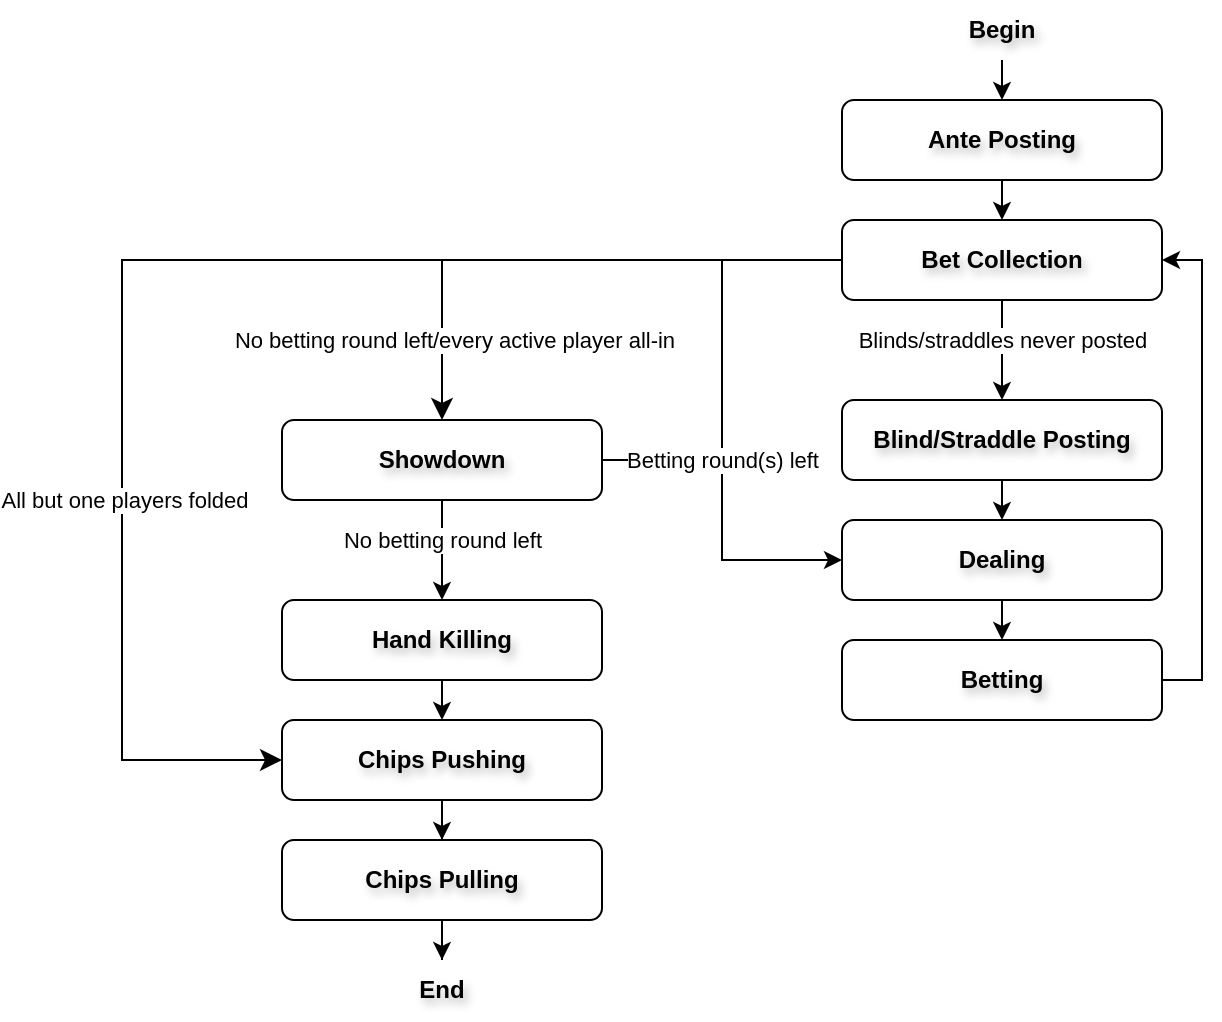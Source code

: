<mxfile version="24.0.8" type="device">
  <diagram name="Page-1" id="LFfkQpYUeUAaiLpouUiH">
    <mxGraphModel dx="1136" dy="616" grid="1" gridSize="10" guides="1" tooltips="1" connect="1" arrows="1" fold="1" page="1" pageScale="1" pageWidth="850" pageHeight="1100" math="0" shadow="0">
      <root>
        <mxCell id="0" />
        <mxCell id="1" parent="0" />
        <mxCell id="Lo8mRNIoNc1RMS36hWlY-57" value="" style="endArrow=none;html=1;rounded=0;" edge="1" parent="1">
          <mxGeometry width="50" height="50" relative="1" as="geometry">
            <mxPoint x="360" y="310" as="sourcePoint" />
            <mxPoint x="420" y="310" as="targetPoint" />
          </mxGeometry>
        </mxCell>
        <mxCell id="Lo8mRNIoNc1RMS36hWlY-18" style="edgeStyle=orthogonalEdgeStyle;rounded=0;orthogonalLoop=1;jettySize=auto;html=1;entryX=0.5;entryY=0;entryDx=0;entryDy=0;exitX=0.5;exitY=1;exitDx=0;exitDy=0;fontFamily=Helvetica;" edge="1" parent="1" source="Lo8mRNIoNc1RMS36hWlY-1" target="Lo8mRNIoNc1RMS36hWlY-2">
          <mxGeometry relative="1" as="geometry">
            <mxPoint x="560" y="160" as="sourcePoint" />
          </mxGeometry>
        </mxCell>
        <mxCell id="Lo8mRNIoNc1RMS36hWlY-1" value="Ante Posting" style="rounded=1;whiteSpace=wrap;html=1;fontStyle=1;fontFamily=Helvetica;textShadow=1;" vertex="1" parent="1">
          <mxGeometry x="480" y="130" width="160" height="40" as="geometry" />
        </mxCell>
        <mxCell id="Lo8mRNIoNc1RMS36hWlY-2" value="Bet Collection" style="rounded=1;whiteSpace=wrap;html=1;fontStyle=1;fontFamily=Helvetica;textShadow=1;" vertex="1" parent="1">
          <mxGeometry x="480" y="190" width="160" height="40" as="geometry" />
        </mxCell>
        <mxCell id="Lo8mRNIoNc1RMS36hWlY-41" style="edgeStyle=orthogonalEdgeStyle;rounded=0;orthogonalLoop=1;jettySize=auto;html=1;exitX=0.5;exitY=1;exitDx=0;exitDy=0;entryX=0.5;entryY=0;entryDx=0;entryDy=0;" edge="1" parent="1" source="Lo8mRNIoNc1RMS36hWlY-3" target="Lo8mRNIoNc1RMS36hWlY-4">
          <mxGeometry relative="1" as="geometry" />
        </mxCell>
        <mxCell id="Lo8mRNIoNc1RMS36hWlY-3" value="Blind/Straddle Posting" style="rounded=1;whiteSpace=wrap;html=1;fontStyle=1;fontFamily=Helvetica;textShadow=1;" vertex="1" parent="1">
          <mxGeometry x="480" y="280" width="160" height="40" as="geometry" />
        </mxCell>
        <mxCell id="Lo8mRNIoNc1RMS36hWlY-43" style="edgeStyle=orthogonalEdgeStyle;rounded=0;orthogonalLoop=1;jettySize=auto;html=1;exitX=0.5;exitY=1;exitDx=0;exitDy=0;entryX=0.5;entryY=0;entryDx=0;entryDy=0;" edge="1" parent="1" source="Lo8mRNIoNc1RMS36hWlY-4" target="Lo8mRNIoNc1RMS36hWlY-5">
          <mxGeometry relative="1" as="geometry" />
        </mxCell>
        <mxCell id="Lo8mRNIoNc1RMS36hWlY-4" value="Dealing" style="rounded=1;whiteSpace=wrap;html=1;fontStyle=1;fontFamily=Helvetica;textShadow=1;" vertex="1" parent="1">
          <mxGeometry x="480" y="340" width="160" height="40" as="geometry" />
        </mxCell>
        <mxCell id="Lo8mRNIoNc1RMS36hWlY-46" style="edgeStyle=orthogonalEdgeStyle;rounded=0;orthogonalLoop=1;jettySize=auto;html=1;exitX=1;exitY=0.5;exitDx=0;exitDy=0;entryX=1;entryY=0.5;entryDx=0;entryDy=0;" edge="1" parent="1" source="Lo8mRNIoNc1RMS36hWlY-5" target="Lo8mRNIoNc1RMS36hWlY-2">
          <mxGeometry relative="1" as="geometry">
            <Array as="points">
              <mxPoint x="660" y="420" />
              <mxPoint x="660" y="210" />
            </Array>
          </mxGeometry>
        </mxCell>
        <mxCell id="Lo8mRNIoNc1RMS36hWlY-5" value="Betting" style="rounded=1;whiteSpace=wrap;html=1;fontStyle=1;fontFamily=Helvetica;textShadow=1;" vertex="1" parent="1">
          <mxGeometry x="480" y="400" width="160" height="40" as="geometry" />
        </mxCell>
        <mxCell id="Lo8mRNIoNc1RMS36hWlY-10" value="" style="edgeStyle=orthogonalEdgeStyle;rounded=0;orthogonalLoop=1;jettySize=auto;html=1;fontFamily=Helvetica;" edge="1" parent="1" source="Lo8mRNIoNc1RMS36hWlY-6" target="Lo8mRNIoNc1RMS36hWlY-7">
          <mxGeometry relative="1" as="geometry" />
        </mxCell>
        <mxCell id="Lo8mRNIoNc1RMS36hWlY-6" value="Chips Pushing" style="rounded=1;whiteSpace=wrap;html=1;fontStyle=1;fontFamily=Helvetica;textShadow=1;" vertex="1" parent="1">
          <mxGeometry x="200" y="440" width="160" height="40" as="geometry" />
        </mxCell>
        <mxCell id="Lo8mRNIoNc1RMS36hWlY-12" style="edgeStyle=orthogonalEdgeStyle;rounded=0;orthogonalLoop=1;jettySize=auto;html=1;entryX=0.5;entryY=0;entryDx=0;entryDy=0;fontFamily=Helvetica;" edge="1" parent="1" source="Lo8mRNIoNc1RMS36hWlY-7" target="Lo8mRNIoNc1RMS36hWlY-15">
          <mxGeometry relative="1" as="geometry">
            <mxPoint x="280" y="630" as="targetPoint" />
          </mxGeometry>
        </mxCell>
        <mxCell id="Lo8mRNIoNc1RMS36hWlY-7" value="Chips Pulling" style="rounded=1;whiteSpace=wrap;html=1;fontStyle=1;fontFamily=Helvetica;textShadow=1;" vertex="1" parent="1">
          <mxGeometry x="200" y="500" width="160" height="40" as="geometry" />
        </mxCell>
        <mxCell id="Lo8mRNIoNc1RMS36hWlY-48" style="edgeStyle=orthogonalEdgeStyle;rounded=0;orthogonalLoop=1;jettySize=auto;html=1;exitX=0.5;exitY=1;exitDx=0;exitDy=0;entryX=0.5;entryY=0;entryDx=0;entryDy=0;" edge="1" parent="1" source="Lo8mRNIoNc1RMS36hWlY-8" target="Lo8mRNIoNc1RMS36hWlY-6">
          <mxGeometry relative="1" as="geometry" />
        </mxCell>
        <mxCell id="Lo8mRNIoNc1RMS36hWlY-8" value="Hand Killing" style="rounded=1;whiteSpace=wrap;html=1;fontStyle=1;fontFamily=Helvetica;textShadow=1;" vertex="1" parent="1">
          <mxGeometry x="200" y="380" width="160" height="40" as="geometry" />
        </mxCell>
        <mxCell id="Lo8mRNIoNc1RMS36hWlY-34" style="edgeStyle=orthogonalEdgeStyle;rounded=0;orthogonalLoop=1;jettySize=auto;html=1;entryX=0;entryY=0.5;entryDx=0;entryDy=0;fontFamily=Helvetica;" edge="1" parent="1" target="Lo8mRNIoNc1RMS36hWlY-4">
          <mxGeometry relative="1" as="geometry">
            <mxPoint x="420" y="210" as="sourcePoint" />
            <Array as="points">
              <mxPoint x="420" y="310" />
              <mxPoint x="420" y="390" />
            </Array>
          </mxGeometry>
        </mxCell>
        <mxCell id="Lo8mRNIoNc1RMS36hWlY-35" value="Betting round(s) left" style="edgeLabel;html=1;align=center;verticalAlign=middle;resizable=0;points=[];fontFamily=Helvetica;" vertex="1" connectable="0" parent="Lo8mRNIoNc1RMS36hWlY-34">
          <mxGeometry x="-0.001" relative="1" as="geometry">
            <mxPoint y="-5" as="offset" />
          </mxGeometry>
        </mxCell>
        <mxCell id="Lo8mRNIoNc1RMS36hWlY-39" style="edgeStyle=orthogonalEdgeStyle;rounded=0;orthogonalLoop=1;jettySize=auto;html=1;exitX=0.5;exitY=1;exitDx=0;exitDy=0;entryX=0.5;entryY=0;entryDx=0;entryDy=0;fontFamily=Helvetica;" edge="1" parent="1" source="Lo8mRNIoNc1RMS36hWlY-9" target="Lo8mRNIoNc1RMS36hWlY-8">
          <mxGeometry relative="1" as="geometry" />
        </mxCell>
        <mxCell id="Lo8mRNIoNc1RMS36hWlY-40" value="No betting round left" style="edgeLabel;html=1;align=center;verticalAlign=middle;resizable=0;points=[];fontFamily=Helvetica;" vertex="1" connectable="0" parent="Lo8mRNIoNc1RMS36hWlY-39">
          <mxGeometry x="-0.014" relative="1" as="geometry">
            <mxPoint y="-5" as="offset" />
          </mxGeometry>
        </mxCell>
        <mxCell id="Lo8mRNIoNc1RMS36hWlY-9" value="Showdown" style="rounded=1;whiteSpace=wrap;html=1;fontStyle=1;fontFamily=Helvetica;textShadow=1;" vertex="1" parent="1">
          <mxGeometry x="200" y="290" width="160" height="40" as="geometry" />
        </mxCell>
        <mxCell id="Lo8mRNIoNc1RMS36hWlY-15" value="End" style="text;html=1;align=center;verticalAlign=middle;whiteSpace=wrap;rounded=0;fontStyle=1;fontFamily=Helvetica;textShadow=1;" vertex="1" parent="1">
          <mxGeometry x="250" y="560" width="60" height="30" as="geometry" />
        </mxCell>
        <mxCell id="Lo8mRNIoNc1RMS36hWlY-49" style="edgeStyle=orthogonalEdgeStyle;rounded=0;orthogonalLoop=1;jettySize=auto;html=1;exitX=0.5;exitY=1;exitDx=0;exitDy=0;entryX=0.5;entryY=0;entryDx=0;entryDy=0;" edge="1" parent="1" source="Lo8mRNIoNc1RMS36hWlY-16" target="Lo8mRNIoNc1RMS36hWlY-1">
          <mxGeometry relative="1" as="geometry" />
        </mxCell>
        <mxCell id="Lo8mRNIoNc1RMS36hWlY-16" value="Begin" style="text;html=1;align=center;verticalAlign=middle;whiteSpace=wrap;rounded=0;fontStyle=1;fontFamily=Helvetica;textShadow=1;" vertex="1" parent="1">
          <mxGeometry x="530" y="80" width="60" height="30" as="geometry" />
        </mxCell>
        <mxCell id="Lo8mRNIoNc1RMS36hWlY-22" style="edgeStyle=orthogonalEdgeStyle;rounded=0;orthogonalLoop=1;jettySize=auto;html=1;entryX=0.5;entryY=0;entryDx=0;entryDy=0;exitX=0.5;exitY=1;exitDx=0;exitDy=0;fontFamily=Helvetica;" edge="1" parent="1" source="Lo8mRNIoNc1RMS36hWlY-2" target="Lo8mRNIoNc1RMS36hWlY-3">
          <mxGeometry relative="1" as="geometry">
            <mxPoint x="550" y="260" as="sourcePoint" />
            <mxPoint x="560" y="310" as="targetPoint" />
          </mxGeometry>
        </mxCell>
        <mxCell id="Lo8mRNIoNc1RMS36hWlY-36" value="Blinds/straddles never posted" style="edgeLabel;html=1;align=center;verticalAlign=middle;resizable=0;points=[];fontFamily=Helvetica;" vertex="1" connectable="0" parent="Lo8mRNIoNc1RMS36hWlY-22">
          <mxGeometry x="0.484" relative="1" as="geometry">
            <mxPoint y="-17" as="offset" />
          </mxGeometry>
        </mxCell>
        <mxCell id="Lo8mRNIoNc1RMS36hWlY-32" value="" style="edgeStyle=segmentEdgeStyle;endArrow=classic;html=1;curved=0;rounded=0;endSize=8;startSize=8;entryX=0.5;entryY=0;entryDx=0;entryDy=0;fontFamily=Helvetica;exitX=0;exitY=0.5;exitDx=0;exitDy=0;" edge="1" parent="1" source="Lo8mRNIoNc1RMS36hWlY-2" target="Lo8mRNIoNc1RMS36hWlY-9">
          <mxGeometry width="50" height="50" relative="1" as="geometry">
            <mxPoint x="550" y="290" as="sourcePoint" />
            <mxPoint x="310" y="310" as="targetPoint" />
            <Array as="points">
              <mxPoint x="280" y="210" />
            </Array>
          </mxGeometry>
        </mxCell>
        <mxCell id="Lo8mRNIoNc1RMS36hWlY-33" value="No betting round left/every active player all-in" style="edgeLabel;html=1;align=center;verticalAlign=middle;resizable=0;points=[];fontFamily=Helvetica;" vertex="1" connectable="0" parent="Lo8mRNIoNc1RMS36hWlY-32">
          <mxGeometry x="-0.082" relative="1" as="geometry">
            <mxPoint x="-66" y="40" as="offset" />
          </mxGeometry>
        </mxCell>
        <mxCell id="Lo8mRNIoNc1RMS36hWlY-51" value="" style="edgeStyle=elbowEdgeStyle;elbow=horizontal;endArrow=classic;html=1;curved=0;rounded=0;endSize=8;startSize=8;entryX=0;entryY=0.5;entryDx=0;entryDy=0;" edge="1" parent="1" target="Lo8mRNIoNc1RMS36hWlY-6">
          <mxGeometry width="50" height="50" relative="1" as="geometry">
            <mxPoint x="280" y="210" as="sourcePoint" />
            <mxPoint x="190" y="400" as="targetPoint" />
            <Array as="points">
              <mxPoint x="120" y="330" />
            </Array>
          </mxGeometry>
        </mxCell>
        <mxCell id="Lo8mRNIoNc1RMS36hWlY-52" value="All but one players folded" style="edgeLabel;html=1;align=center;verticalAlign=middle;resizable=0;points=[];" vertex="1" connectable="0" parent="Lo8mRNIoNc1RMS36hWlY-51">
          <mxGeometry x="0.278" y="1" relative="1" as="geometry">
            <mxPoint y="-33" as="offset" />
          </mxGeometry>
        </mxCell>
      </root>
    </mxGraphModel>
  </diagram>
</mxfile>
